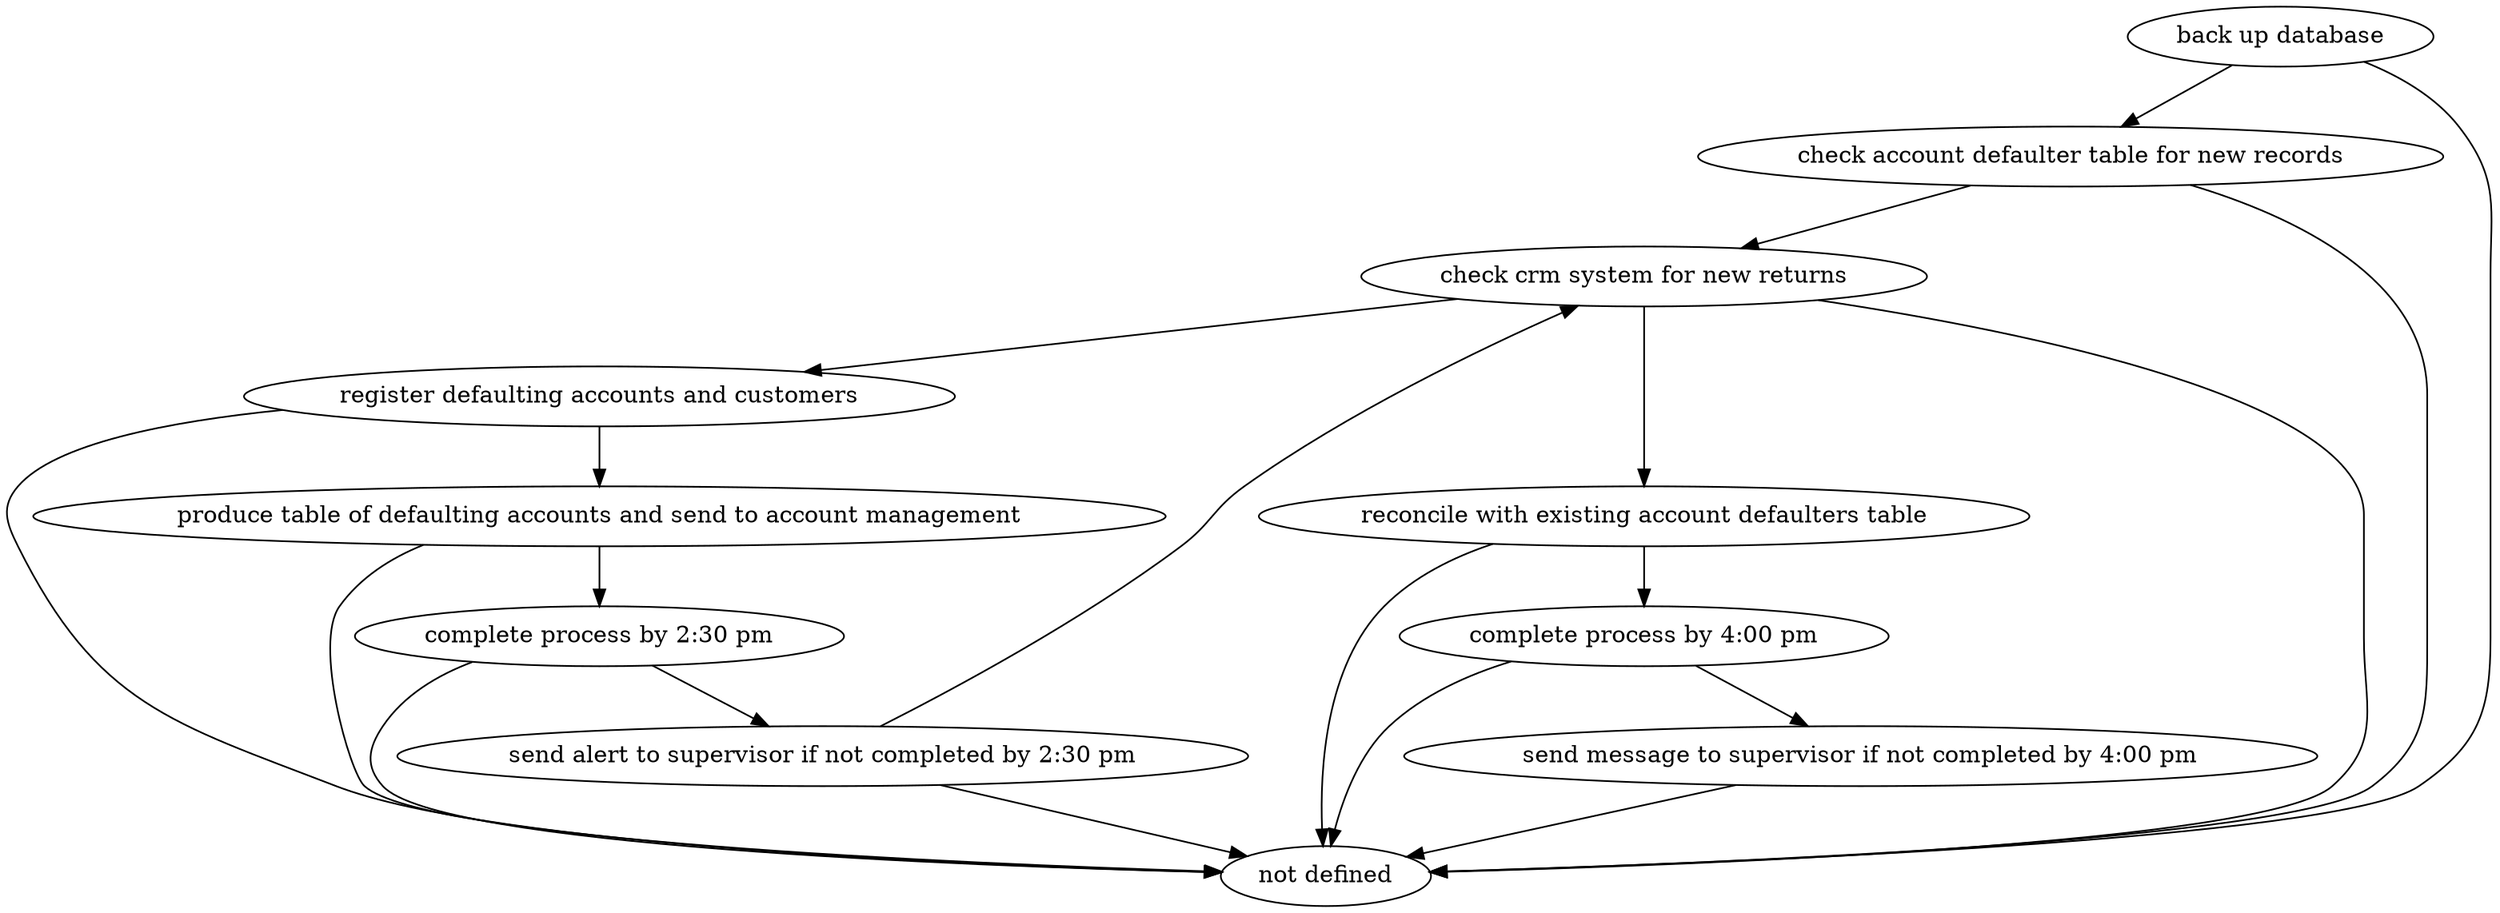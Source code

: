 strict digraph "doc-9.1" {
	graph [name="doc-9.1"];
	"back up database"	[attrs="{'type': 'Activity', 'label': 'back up database'}"];
	"check account defaulter table for new records"	[attrs="{'type': 'Activity', 'label': 'check account defaulter table for new records'}"];
	"back up database" -> "check account defaulter table for new records"	[attrs="{'type': 'flow', 'label': 'flow'}"];
	"not defined"	[attrs="{'type': 'Actor', 'label': 'not defined'}"];
	"back up database" -> "not defined"	[attrs="{'type': 'actor performer', 'label': 'actor performer'}"];
	"check crm system for new returns"	[attrs="{'type': 'Activity', 'label': 'check crm system for new returns'}"];
	"check account defaulter table for new records" -> "check crm system for new returns"	[attrs="{'type': 'flow', 'label': 'flow'}"];
	"check account defaulter table for new records" -> "not defined"	[attrs="{'type': 'actor performer', 'label': 'actor performer'}"];
	"register defaulting accounts and customers"	[attrs="{'type': 'Activity', 'label': 'register defaulting accounts and customers'}"];
	"check crm system for new returns" -> "register defaulting accounts and customers"	[attrs="{'type': 'flow', 'label': 'flow'}"];
	"reconcile with existing account defaulters table"	[attrs="{'type': 'Activity', 'label': 'reconcile with existing account defaulters table'}"];
	"check crm system for new returns" -> "reconcile with existing account defaulters table"	[attrs="{'type': 'flow', 'label': 'flow'}"];
	"check crm system for new returns" -> "not defined"	[attrs="{'type': 'actor performer', 'label': 'actor performer'}"];
	"produce table of defaulting accounts and send to account management"	[attrs="{'type': 'Activity', 'label': 'produce table of defaulting accounts and send to account management'}"];
	"register defaulting accounts and customers" -> "produce table of defaulting accounts and send to account management"	[attrs="{'type': 'flow', 'label': 'flow'}"];
	"register defaulting accounts and customers" -> "not defined"	[attrs="{'type': 'actor performer', 'label': 'actor performer'}"];
	"complete process by 2:30 pm"	[attrs="{'type': 'Activity', 'label': 'complete process by 2:30 pm'}"];
	"produce table of defaulting accounts and send to account management" -> "complete process by 2:30 pm"	[attrs="{'type': 'flow', 'label': 'flow'}"];
	"produce table of defaulting accounts and send to account management" -> "not defined"	[attrs="{'type': 'actor performer', 'label': 'actor performer'}"];
	"send alert to supervisor if not completed by 2:30 pm"	[attrs="{'type': 'Activity', 'label': 'send alert to supervisor if not completed by 2:30 pm'}"];
	"complete process by 2:30 pm" -> "send alert to supervisor if not completed by 2:30 pm"	[attrs="{'type': 'flow', 'label': 'flow'}"];
	"complete process by 2:30 pm" -> "not defined"	[attrs="{'type': 'actor performer', 'label': 'actor performer'}"];
	"send alert to supervisor if not completed by 2:30 pm" -> "check crm system for new returns"	[attrs="{'type': 'flow', 'label': 'flow'}"];
	"send alert to supervisor if not completed by 2:30 pm" -> "not defined"	[attrs="{'type': 'actor performer', 'label': 'actor performer'}"];
	"complete process by 4:00 pm"	[attrs="{'type': 'Activity', 'label': 'complete process by 4:00 pm'}"];
	"reconcile with existing account defaulters table" -> "complete process by 4:00 pm"	[attrs="{'type': 'flow', 'label': 'flow'}"];
	"reconcile with existing account defaulters table" -> "not defined"	[attrs="{'type': 'actor performer', 'label': 'actor performer'}"];
	"send message to supervisor if not completed by 4:00 pm"	[attrs="{'type': 'Activity', 'label': 'send message to supervisor if not completed by 4:00 pm'}"];
	"complete process by 4:00 pm" -> "send message to supervisor if not completed by 4:00 pm"	[attrs="{'type': 'flow', 'label': 'flow'}"];
	"complete process by 4:00 pm" -> "not defined"	[attrs="{'type': 'actor performer', 'label': 'actor performer'}"];
	"send message to supervisor if not completed by 4:00 pm" -> "not defined"	[attrs="{'type': 'actor performer', 'label': 'actor performer'}"];
}
